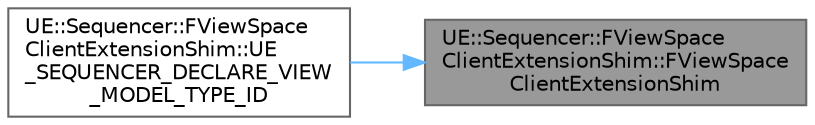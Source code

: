 digraph "UE::Sequencer::FViewSpaceClientExtensionShim::FViewSpaceClientExtensionShim"
{
 // INTERACTIVE_SVG=YES
 // LATEX_PDF_SIZE
  bgcolor="transparent";
  edge [fontname=Helvetica,fontsize=10,labelfontname=Helvetica,labelfontsize=10];
  node [fontname=Helvetica,fontsize=10,shape=box,height=0.2,width=0.4];
  rankdir="RL";
  Node1 [id="Node000001",label="UE::Sequencer::FViewSpace\lClientExtensionShim::FViewSpace\lClientExtensionShim",height=0.2,width=0.4,color="gray40", fillcolor="grey60", style="filled", fontcolor="black",tooltip=" "];
  Node1 -> Node2 [id="edge1_Node000001_Node000002",dir="back",color="steelblue1",style="solid",tooltip=" "];
  Node2 [id="Node000002",label="UE::Sequencer::FViewSpace\lClientExtensionShim::UE\l_SEQUENCER_DECLARE_VIEW\l_MODEL_TYPE_ID",height=0.2,width=0.4,color="grey40", fillcolor="white", style="filled",URL="$d4/d2e/classUE_1_1Sequencer_1_1FViewSpaceClientExtensionShim.html#a7705eae16618fed642429d25e1c92868",tooltip=" "];
}
